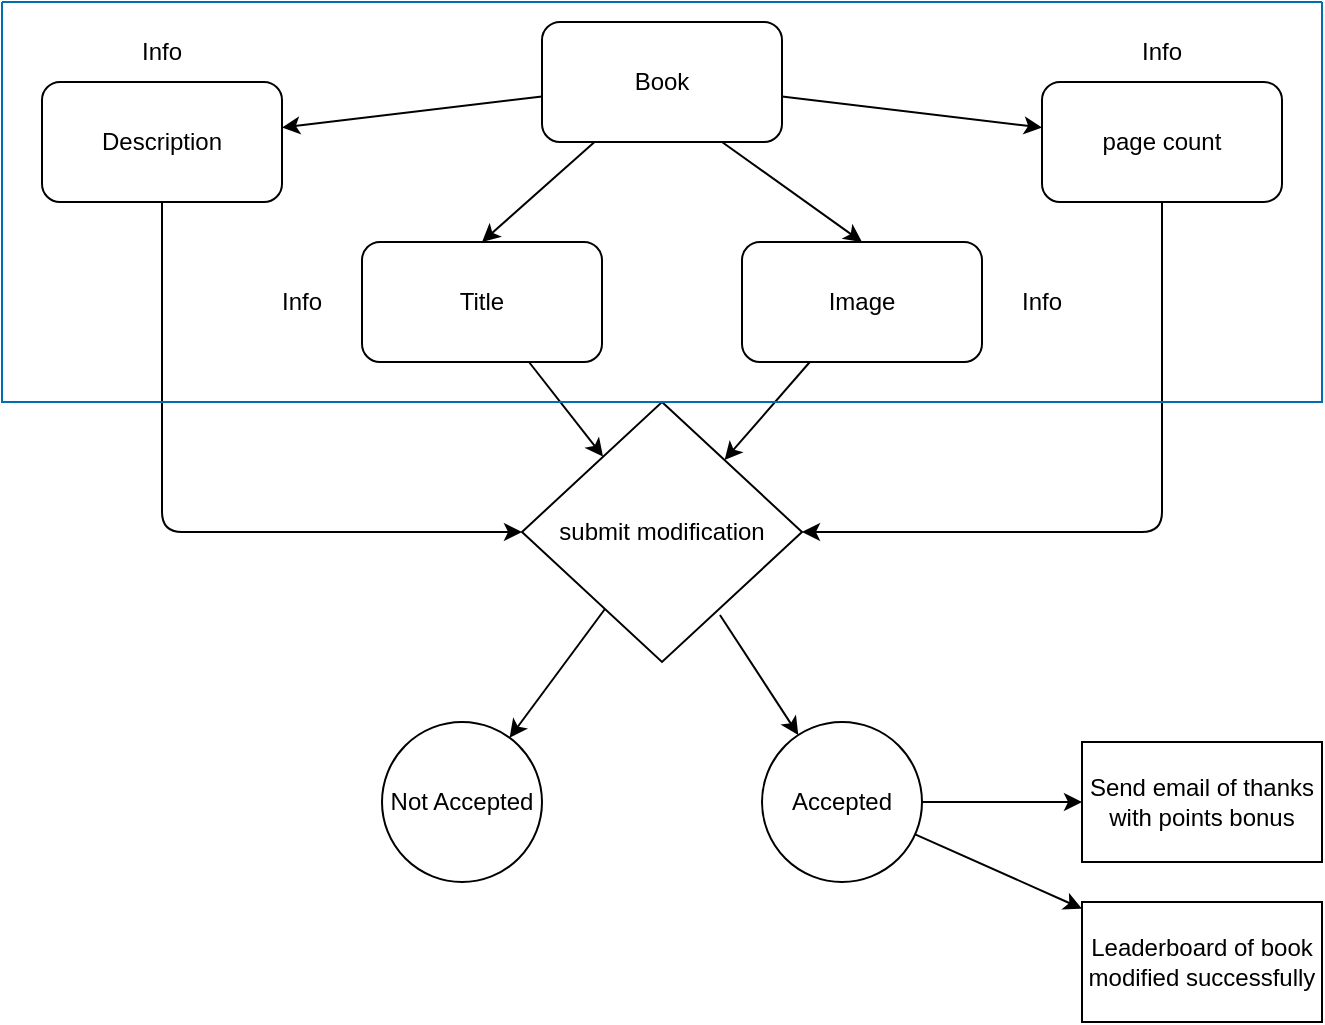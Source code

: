 <mxfile>
    <diagram id="TjgWdRQZdkHAT1bf4Flk" name="Page-1">
        <mxGraphModel dx="1114" dy="614" grid="1" gridSize="10" guides="1" tooltips="1" connect="1" arrows="1" fold="1" page="1" pageScale="1" pageWidth="850" pageHeight="1100" math="0" shadow="0">
            <root>
                <mxCell id="0"/>
                <mxCell id="1" parent="0"/>
                <mxCell id="4" value="" style="edgeStyle=none;html=1;" edge="1" parent="1" source="2" target="3">
                    <mxGeometry relative="1" as="geometry"/>
                </mxCell>
                <mxCell id="6" style="edgeStyle=none;html=1;entryX=0.5;entryY=0;entryDx=0;entryDy=0;" edge="1" parent="1" source="2" target="5">
                    <mxGeometry relative="1" as="geometry"/>
                </mxCell>
                <mxCell id="8" style="edgeStyle=none;html=1;exitX=0.75;exitY=1;exitDx=0;exitDy=0;entryX=0.5;entryY=0;entryDx=0;entryDy=0;" edge="1" parent="1" source="2" target="7">
                    <mxGeometry relative="1" as="geometry"/>
                </mxCell>
                <mxCell id="10" style="edgeStyle=none;html=1;" edge="1" parent="1" source="2" target="9">
                    <mxGeometry relative="1" as="geometry"/>
                </mxCell>
                <mxCell id="2" value="Book" style="rounded=1;whiteSpace=wrap;html=1;" vertex="1" parent="1">
                    <mxGeometry x="350" y="20" width="120" height="60" as="geometry"/>
                </mxCell>
                <mxCell id="12" style="edgeStyle=none;html=1;entryX=0;entryY=0.5;entryDx=0;entryDy=0;" edge="1" parent="1" source="3" target="11">
                    <mxGeometry relative="1" as="geometry">
                        <Array as="points">
                            <mxPoint x="160" y="275"/>
                        </Array>
                    </mxGeometry>
                </mxCell>
                <mxCell id="3" value="Description" style="rounded=1;whiteSpace=wrap;html=1;" vertex="1" parent="1">
                    <mxGeometry x="100" y="50" width="120" height="60" as="geometry"/>
                </mxCell>
                <mxCell id="13" style="edgeStyle=none;html=1;" edge="1" parent="1" source="5" target="11">
                    <mxGeometry relative="1" as="geometry"/>
                </mxCell>
                <mxCell id="5" value="Title" style="rounded=1;whiteSpace=wrap;html=1;" vertex="1" parent="1">
                    <mxGeometry x="260" y="130" width="120" height="60" as="geometry"/>
                </mxCell>
                <mxCell id="14" style="edgeStyle=none;html=1;" edge="1" parent="1" source="7" target="11">
                    <mxGeometry relative="1" as="geometry"/>
                </mxCell>
                <mxCell id="7" value="Image" style="rounded=1;whiteSpace=wrap;html=1;" vertex="1" parent="1">
                    <mxGeometry x="450" y="130" width="120" height="60" as="geometry"/>
                </mxCell>
                <mxCell id="15" style="edgeStyle=none;html=1;entryX=1;entryY=0.5;entryDx=0;entryDy=0;" edge="1" parent="1" source="9" target="11">
                    <mxGeometry relative="1" as="geometry">
                        <Array as="points">
                            <mxPoint x="660" y="275"/>
                        </Array>
                    </mxGeometry>
                </mxCell>
                <mxCell id="9" value="page count" style="rounded=1;whiteSpace=wrap;html=1;" vertex="1" parent="1">
                    <mxGeometry x="600" y="50" width="120" height="60" as="geometry"/>
                </mxCell>
                <mxCell id="19" value="" style="edgeStyle=none;html=1;" edge="1" parent="1" source="11" target="18">
                    <mxGeometry relative="1" as="geometry"/>
                </mxCell>
                <mxCell id="11" value="submit modification" style="rhombus;whiteSpace=wrap;html=1;" vertex="1" parent="1">
                    <mxGeometry x="340" y="210" width="140" height="130" as="geometry"/>
                </mxCell>
                <mxCell id="17" value="" style="swimlane;startSize=0;fillColor=#1ba1e2;fontColor=#ffffff;strokeColor=#006EAF;" vertex="1" parent="1">
                    <mxGeometry x="80" y="10" width="660" height="200" as="geometry"/>
                </mxCell>
                <mxCell id="26" value="Info" style="text;html=1;strokeColor=none;fillColor=none;align=center;verticalAlign=middle;whiteSpace=wrap;rounded=0;" vertex="1" parent="17">
                    <mxGeometry x="50" y="10" width="60" height="30" as="geometry"/>
                </mxCell>
                <mxCell id="27" value="Info" style="text;html=1;strokeColor=none;fillColor=none;align=center;verticalAlign=middle;whiteSpace=wrap;rounded=0;" vertex="1" parent="17">
                    <mxGeometry x="120" y="135" width="60" height="30" as="geometry"/>
                </mxCell>
                <mxCell id="28" value="Info" style="text;html=1;strokeColor=none;fillColor=none;align=center;verticalAlign=middle;whiteSpace=wrap;rounded=0;" vertex="1" parent="17">
                    <mxGeometry x="490" y="135" width="60" height="30" as="geometry"/>
                </mxCell>
                <mxCell id="29" value="Info" style="text;html=1;strokeColor=none;fillColor=none;align=center;verticalAlign=middle;whiteSpace=wrap;rounded=0;" vertex="1" parent="17">
                    <mxGeometry x="550" y="10" width="60" height="30" as="geometry"/>
                </mxCell>
                <mxCell id="18" value="Not Accepted" style="ellipse;whiteSpace=wrap;html=1;" vertex="1" parent="1">
                    <mxGeometry x="270" y="370" width="80" height="80" as="geometry"/>
                </mxCell>
                <mxCell id="23" value="" style="edgeStyle=none;html=1;" edge="1" parent="1" source="20" target="22">
                    <mxGeometry relative="1" as="geometry"/>
                </mxCell>
                <mxCell id="25" value="" style="edgeStyle=none;html=1;" edge="1" parent="1" source="20" target="24">
                    <mxGeometry relative="1" as="geometry"/>
                </mxCell>
                <mxCell id="20" value="Accepted" style="ellipse;whiteSpace=wrap;html=1;" vertex="1" parent="1">
                    <mxGeometry x="460" y="370" width="80" height="80" as="geometry"/>
                </mxCell>
                <mxCell id="21" value="" style="edgeStyle=none;html=1;exitX=0.707;exitY=0.819;exitDx=0;exitDy=0;exitPerimeter=0;" edge="1" parent="1" source="11" target="20">
                    <mxGeometry relative="1" as="geometry">
                        <mxPoint x="437.663" y="310.001" as="sourcePoint"/>
                        <mxPoint x="389.999" y="374.348" as="targetPoint"/>
                    </mxGeometry>
                </mxCell>
                <mxCell id="22" value="Send email of thanks with points bonus" style="whiteSpace=wrap;html=1;" vertex="1" parent="1">
                    <mxGeometry x="620" y="380" width="120" height="60" as="geometry"/>
                </mxCell>
                <mxCell id="24" value="Leaderboard of book modified successfully" style="whiteSpace=wrap;html=1;" vertex="1" parent="1">
                    <mxGeometry x="620" y="460" width="120" height="60" as="geometry"/>
                </mxCell>
            </root>
        </mxGraphModel>
    </diagram>
</mxfile>